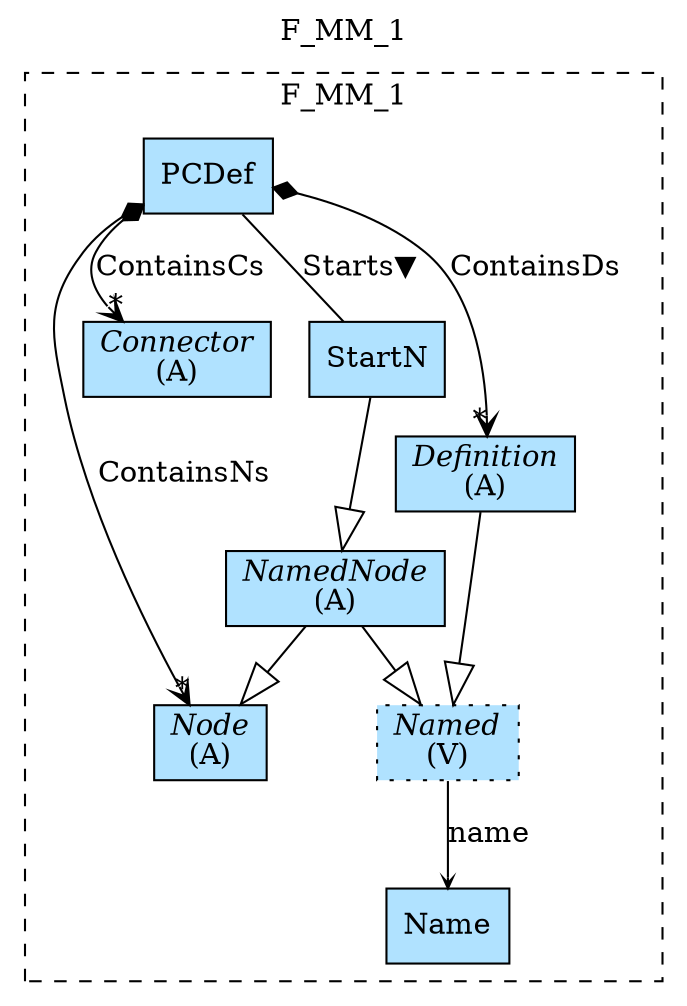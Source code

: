 digraph {graph[label=F_MM_1,labelloc=tl,labelfontsize=12];
subgraph cluster_F_MM_1{style=dashed;label=F_MM_1;
"Node"[shape=record,fillcolor=lightskyblue1,style = filled,label=<{<I>Node</I><br/>(A)}>];
"NamedNode"[shape=record,fillcolor=lightskyblue1,style = filled,label=<{<I>NamedNode</I><br/>(A)}>];
"PCDef"[shape=record,fillcolor=lightskyblue1,style = filled,label="PCDef"];
"Named"[shape=record,fillcolor=lightskyblue1,style ="filled,dotted",label=<{<I>Named</I><br/>(V)}>];
"Connector"[shape=record,fillcolor=lightskyblue1,style = filled,label=<{<I>Connector</I><br/>(A)}>];
"Name"[shape=record,fillcolor=lightskyblue1,style = filled,label="Name"];
"StartN"[shape=record,fillcolor=lightskyblue1,style = filled,label="StartN"];
"Definition"[shape=record,fillcolor=lightskyblue1,style = filled,label=<{<I>Definition</I><br/>(A)}>];

"StartN"->"NamedNode"[arrowhead=onormal,arrowsize=2.0];
"NamedNode"->"Node"[arrowhead=onormal,arrowsize=2.0];
"NamedNode"->"Named"[arrowhead=onormal,arrowsize=2.0];
"Definition"->"Named"[arrowhead=onormal,arrowsize=2.0];
"Named"->"Name"[label="name",arrowhead=vee,headlabel="",arrowsize=.5];
"PCDef"->"Node"[label="ContainsNs",arrowhead=vee,arrowtail=diamond,dir=both,headlabel="*"];
"PCDef"->"Connector"[label="ContainsCs",arrowhead=vee,arrowtail=diamond,dir=both,headlabel="*"];
"PCDef"->"Definition"[label="ContainsDs",arrowhead=vee,arrowtail=diamond,dir=both,headlabel="*"];
"PCDef"->"StartN"[label="Starts▼",dir=none,taillabel="",headlabel=""];

}
}